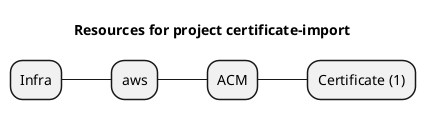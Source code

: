 @startmindmap
title Resources for project certificate-import
skinparam monochrome true
+ Infra
++ aws
+++ ACM
++++ Certificate (1)
@endmindmap
